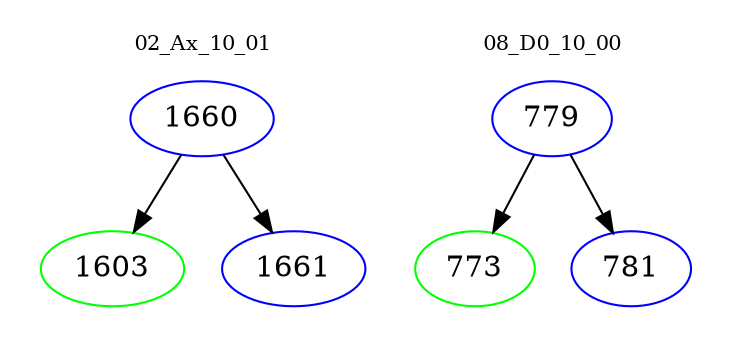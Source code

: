 digraph{
subgraph cluster_0 {
color = white
label = "02_Ax_10_01";
fontsize=10;
T0_1660 [label="1660", color="blue"]
T0_1660 -> T0_1603 [color="black"]
T0_1603 [label="1603", color="green"]
T0_1660 -> T0_1661 [color="black"]
T0_1661 [label="1661", color="blue"]
}
subgraph cluster_1 {
color = white
label = "08_D0_10_00";
fontsize=10;
T1_779 [label="779", color="blue"]
T1_779 -> T1_773 [color="black"]
T1_773 [label="773", color="green"]
T1_779 -> T1_781 [color="black"]
T1_781 [label="781", color="blue"]
}
}
